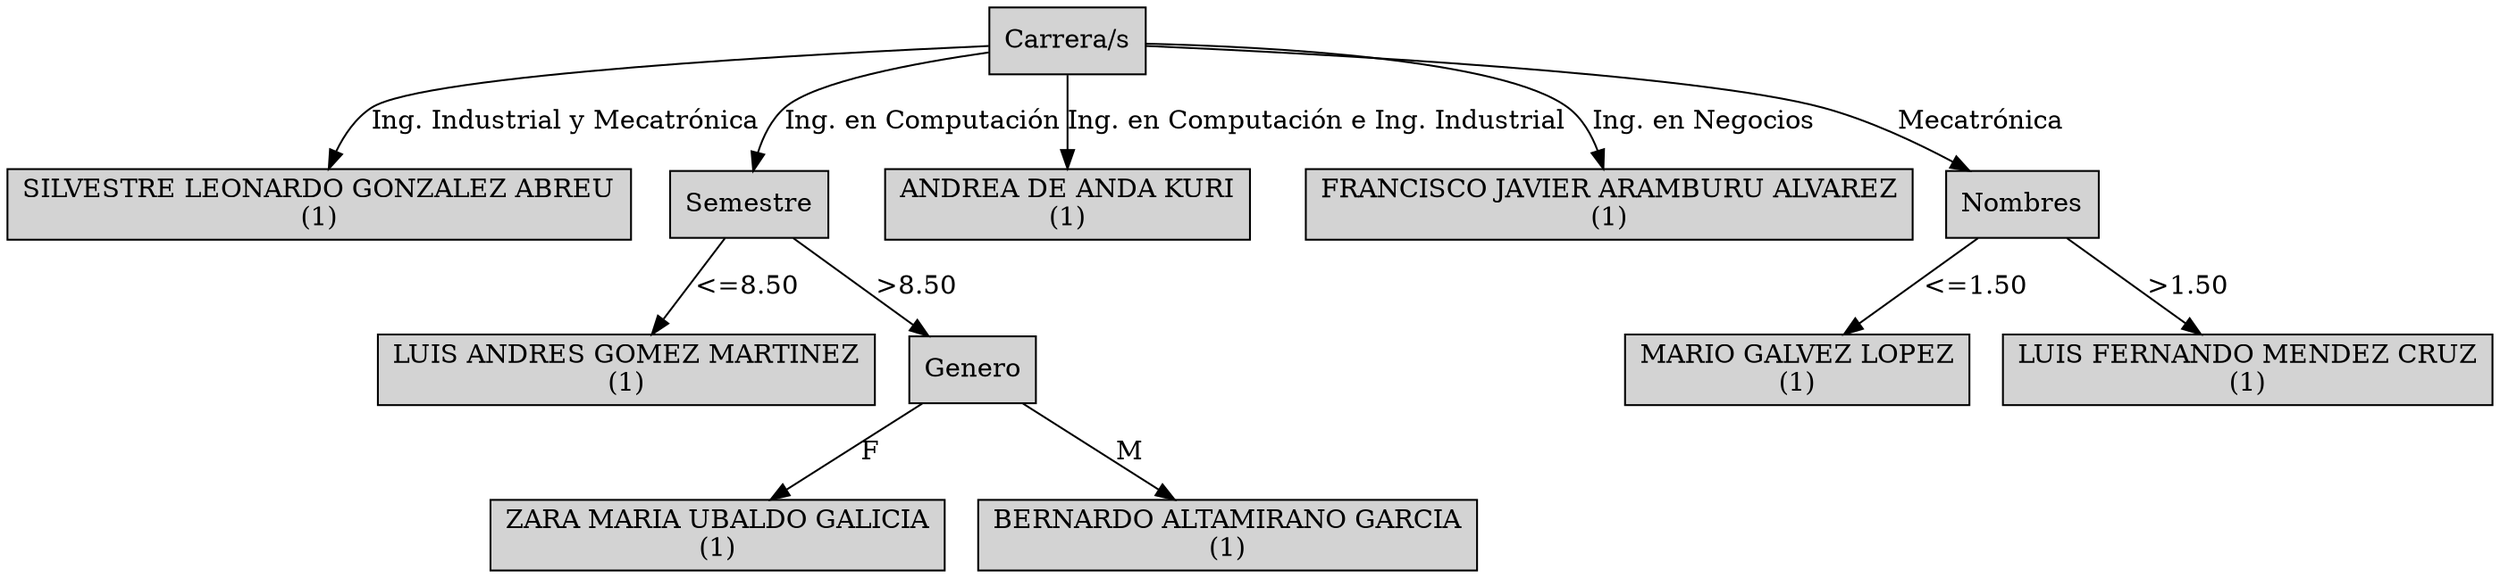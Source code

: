 digraph ID3_Tree {
"0" [shape=box, style=filled, label="Carrera/s
", weight=1]
"1" [shape=box, style=filled, label="SILVESTRE LEONARDO GONZALEZ ABREU
(1)
", weight=2]
0 -> 1 [ label = "Ing. Industrial y Mecatrónica"];
"2" [shape=box, style=filled, label="Semestre
", weight=2]
0 -> 2 [ label = "Ing. en Computación"];
"3" [shape=box, style=filled, label="LUIS ANDRES GOMEZ MARTINEZ
(1)
", weight=3]
2 -> 3 [ label = "<=8.50"];
"4" [shape=box, style=filled, label="Genero
", weight=3]
2 -> 4 [ label = ">8.50"];
"5" [shape=box, style=filled, label="ZARA MARIA UBALDO GALICIA
(1)
", weight=4]
4 -> 5 [ label = "F"];
"6" [shape=box, style=filled, label="BERNARDO ALTAMIRANO GARCIA
(1)
", weight=4]
4 -> 6 [ label = "M"];
"7" [shape=box, style=filled, label="ANDREA DE ANDA KURI
(1)
", weight=2]
0 -> 7 [ label = "Ing. en Computación e Ing. Industrial"];
"8" [shape=box, style=filled, label="FRANCISCO JAVIER ARAMBURU ALVAREZ
(1)
", weight=2]
0 -> 8 [ label = "Ing. en Negocios"];
"9" [shape=box, style=filled, label="Nombres
", weight=2]
0 -> 9 [ label = "Mecatrónica"];
"10" [shape=box, style=filled, label="MARIO GALVEZ LOPEZ
(1)
", weight=3]
9 -> 10 [ label = "<=1.50"];
"11" [shape=box, style=filled, label="LUIS FERNANDO MENDEZ CRUZ
(1)
", weight=3]
9 -> 11 [ label = ">1.50"];
{rank=same; 0;};
{rank=same; 1;2;7;8;9;};
{rank=same; 3;4;10;11;};
{rank=same; 5;6;};
}